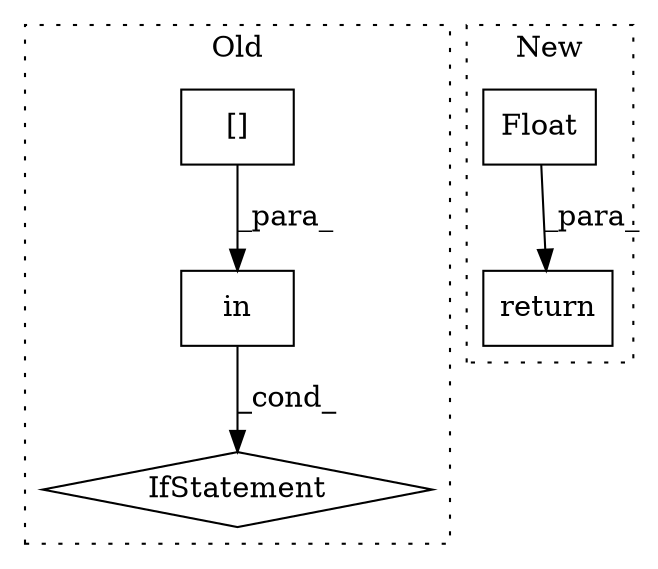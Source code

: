 digraph G {
subgraph cluster0 {
1 [label="in" a="105" s="1686" l="47" shape="box"];
3 [label="IfStatement" a="25" s="1674,1733" l="12,2" shape="diamond"];
4 [label="[]" a="2" s="1686,1702" l="15,1" shape="box"];
label = "Old";
style="dotted";
}
subgraph cluster1 {
2 [label="Float" a="32" s="1568,1582" l="6,1" shape="box"];
5 [label="return" a="41" s="1560" l="7" shape="box"];
label = "New";
style="dotted";
}
1 -> 3 [label="_cond_"];
2 -> 5 [label="_para_"];
4 -> 1 [label="_para_"];
}